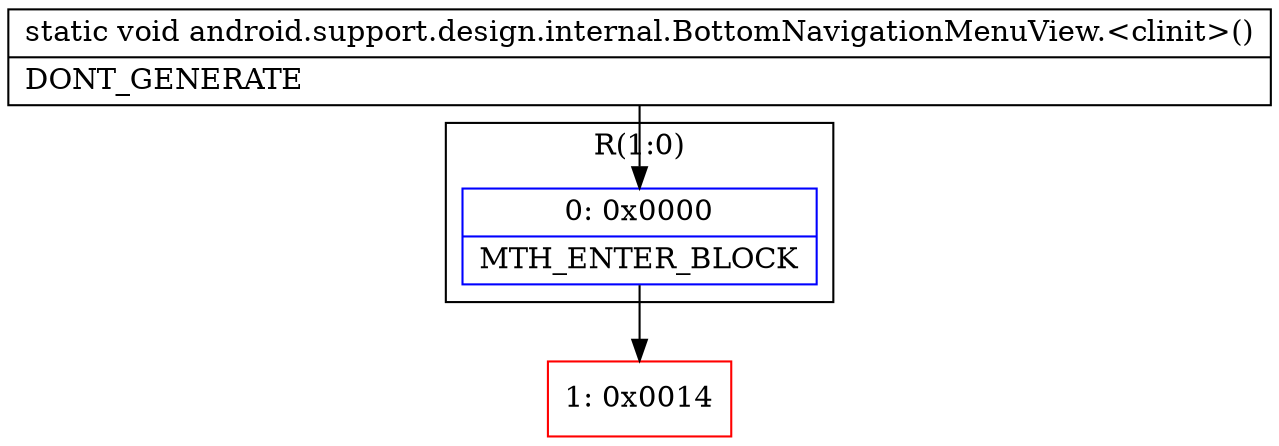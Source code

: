 digraph "CFG forandroid.support.design.internal.BottomNavigationMenuView.\<clinit\>()V" {
subgraph cluster_Region_80326932 {
label = "R(1:0)";
node [shape=record,color=blue];
Node_0 [shape=record,label="{0\:\ 0x0000|MTH_ENTER_BLOCK\l}"];
}
Node_1 [shape=record,color=red,label="{1\:\ 0x0014}"];
MethodNode[shape=record,label="{static void android.support.design.internal.BottomNavigationMenuView.\<clinit\>()  | DONT_GENERATE\l}"];
MethodNode -> Node_0;
Node_0 -> Node_1;
}

